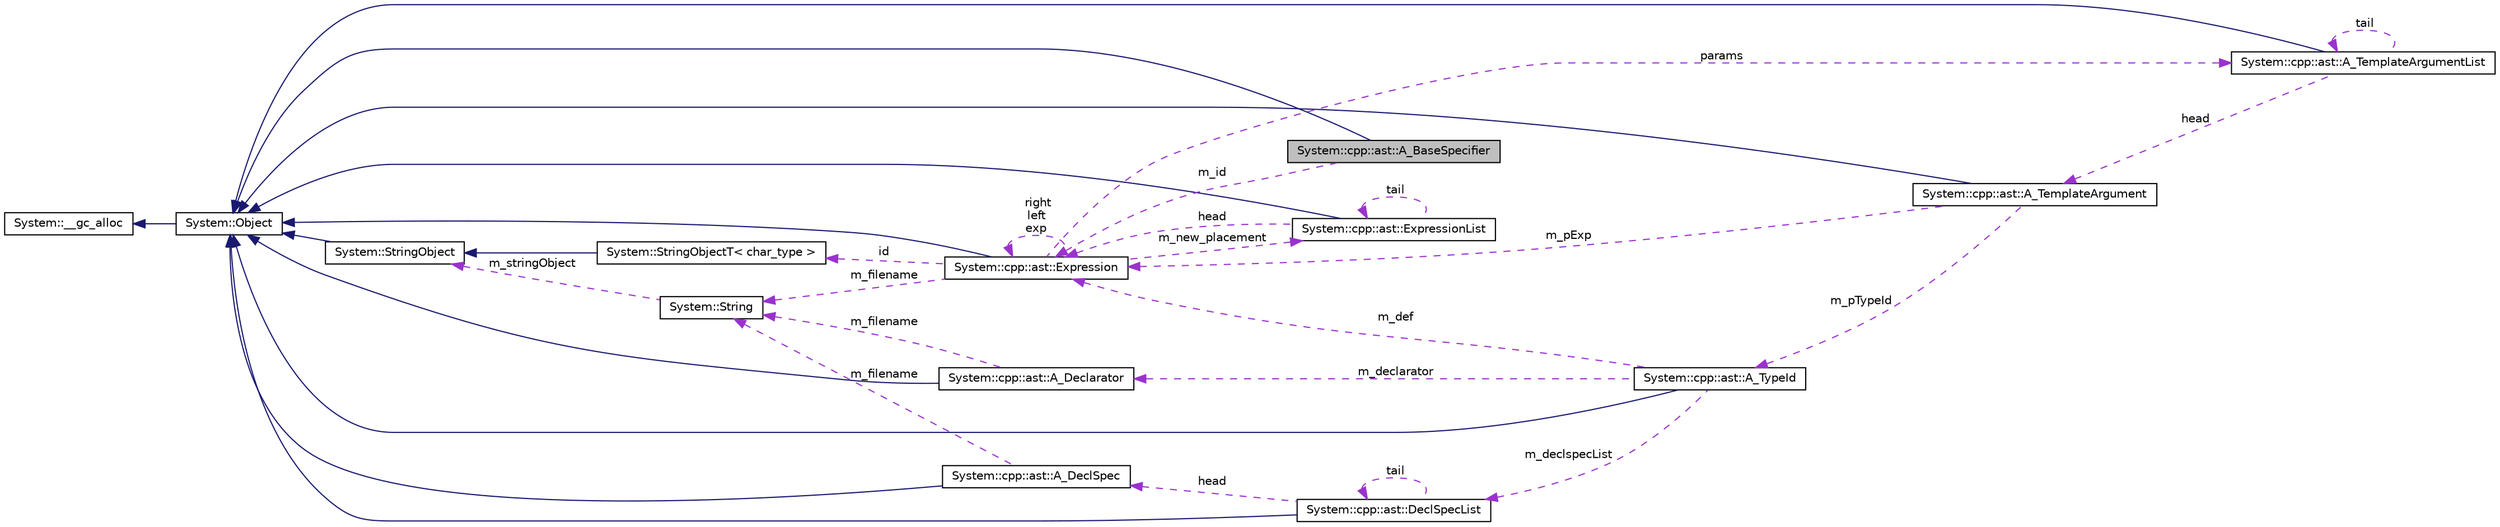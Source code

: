 digraph G
{
  edge [fontname="Helvetica",fontsize="10",labelfontname="Helvetica",labelfontsize="10"];
  node [fontname="Helvetica",fontsize="10",shape=record];
  rankdir="LR";
  Node1 [label="System::cpp::ast::A_BaseSpecifier",height=0.2,width=0.4,color="black", fillcolor="grey75", style="filled" fontcolor="black"];
  Node2 -> Node1 [dir="back",color="midnightblue",fontsize="10",style="solid",fontname="Helvetica"];
  Node2 [label="System::Object",height=0.2,width=0.4,color="black", fillcolor="white", style="filled",URL="$class_system_1_1_object.html"];
  Node3 -> Node2 [dir="back",color="midnightblue",fontsize="10",style="solid",fontname="Helvetica"];
  Node3 [label="System::__gc_alloc",height=0.2,width=0.4,color="black", fillcolor="white", style="filled",URL="$class_system_1_1____gc__alloc.html"];
  Node4 -> Node1 [dir="back",color="darkorchid3",fontsize="10",style="dashed",label=" m_id" ,fontname="Helvetica"];
  Node4 [label="System::cpp::ast::Expression",height=0.2,width=0.4,color="black", fillcolor="white", style="filled",URL="$class_system_1_1cpp_1_1ast_1_1_expression.html"];
  Node2 -> Node4 [dir="back",color="midnightblue",fontsize="10",style="solid",fontname="Helvetica"];
  Node5 -> Node4 [dir="back",color="darkorchid3",fontsize="10",style="dashed",label=" m_filename" ,fontname="Helvetica"];
  Node5 [label="System::String",height=0.2,width=0.4,color="black", fillcolor="white", style="filled",URL="$class_system_1_1_string.html"];
  Node6 -> Node5 [dir="back",color="darkorchid3",fontsize="10",style="dashed",label=" m_stringObject" ,fontname="Helvetica"];
  Node6 [label="System::StringObject",height=0.2,width=0.4,color="black", fillcolor="white", style="filled",URL="$class_system_1_1_string_object.html"];
  Node2 -> Node6 [dir="back",color="midnightblue",fontsize="10",style="solid",fontname="Helvetica"];
  Node7 -> Node4 [dir="back",color="darkorchid3",fontsize="10",style="dashed",label=" m_new_placement" ,fontname="Helvetica"];
  Node7 [label="System::cpp::ast::ExpressionList",height=0.2,width=0.4,color="black", fillcolor="white", style="filled",URL="$class_system_1_1cpp_1_1ast_1_1_expression_list.html"];
  Node2 -> Node7 [dir="back",color="midnightblue",fontsize="10",style="solid",fontname="Helvetica"];
  Node7 -> Node7 [dir="back",color="darkorchid3",fontsize="10",style="dashed",label=" tail" ,fontname="Helvetica"];
  Node4 -> Node7 [dir="back",color="darkorchid3",fontsize="10",style="dashed",label=" head" ,fontname="Helvetica"];
  Node4 -> Node4 [dir="back",color="darkorchid3",fontsize="10",style="dashed",label=" right\nleft\nexp" ,fontname="Helvetica"];
  Node8 -> Node4 [dir="back",color="darkorchid3",fontsize="10",style="dashed",label=" params" ,fontname="Helvetica"];
  Node8 [label="System::cpp::ast::A_TemplateArgumentList",height=0.2,width=0.4,color="black", fillcolor="white", style="filled",URL="$class_system_1_1cpp_1_1ast_1_1_a___template_argument_list.html"];
  Node2 -> Node8 [dir="back",color="midnightblue",fontsize="10",style="solid",fontname="Helvetica"];
  Node8 -> Node8 [dir="back",color="darkorchid3",fontsize="10",style="dashed",label=" tail" ,fontname="Helvetica"];
  Node9 -> Node8 [dir="back",color="darkorchid3",fontsize="10",style="dashed",label=" head" ,fontname="Helvetica"];
  Node9 [label="System::cpp::ast::A_TemplateArgument",height=0.2,width=0.4,color="black", fillcolor="white", style="filled",URL="$class_system_1_1cpp_1_1ast_1_1_a___template_argument.html"];
  Node2 -> Node9 [dir="back",color="midnightblue",fontsize="10",style="solid",fontname="Helvetica"];
  Node10 -> Node9 [dir="back",color="darkorchid3",fontsize="10",style="dashed",label=" m_pTypeId" ,fontname="Helvetica"];
  Node10 [label="System::cpp::ast::A_TypeId",height=0.2,width=0.4,color="black", fillcolor="white", style="filled",URL="$class_system_1_1cpp_1_1ast_1_1_a___type_id.html"];
  Node2 -> Node10 [dir="back",color="midnightblue",fontsize="10",style="solid",fontname="Helvetica"];
  Node11 -> Node10 [dir="back",color="darkorchid3",fontsize="10",style="dashed",label=" m_declspecList" ,fontname="Helvetica"];
  Node11 [label="System::cpp::ast::DeclSpecList",height=0.2,width=0.4,color="black", fillcolor="white", style="filled",URL="$class_system_1_1cpp_1_1ast_1_1_decl_spec_list.html"];
  Node2 -> Node11 [dir="back",color="midnightblue",fontsize="10",style="solid",fontname="Helvetica"];
  Node11 -> Node11 [dir="back",color="darkorchid3",fontsize="10",style="dashed",label=" tail" ,fontname="Helvetica"];
  Node12 -> Node11 [dir="back",color="darkorchid3",fontsize="10",style="dashed",label=" head" ,fontname="Helvetica"];
  Node12 [label="System::cpp::ast::A_DeclSpec",height=0.2,width=0.4,color="black", fillcolor="white", style="filled",URL="$class_system_1_1cpp_1_1ast_1_1_a___decl_spec.html"];
  Node2 -> Node12 [dir="back",color="midnightblue",fontsize="10",style="solid",fontname="Helvetica"];
  Node5 -> Node12 [dir="back",color="darkorchid3",fontsize="10",style="dashed",label=" m_filename" ,fontname="Helvetica"];
  Node13 -> Node10 [dir="back",color="darkorchid3",fontsize="10",style="dashed",label=" m_declarator" ,fontname="Helvetica"];
  Node13 [label="System::cpp::ast::A_Declarator",height=0.2,width=0.4,color="black", fillcolor="white", style="filled",URL="$class_system_1_1cpp_1_1ast_1_1_a___declarator.html"];
  Node2 -> Node13 [dir="back",color="midnightblue",fontsize="10",style="solid",fontname="Helvetica"];
  Node5 -> Node13 [dir="back",color="darkorchid3",fontsize="10",style="dashed",label=" m_filename" ,fontname="Helvetica"];
  Node4 -> Node10 [dir="back",color="darkorchid3",fontsize="10",style="dashed",label=" m_def" ,fontname="Helvetica"];
  Node4 -> Node9 [dir="back",color="darkorchid3",fontsize="10",style="dashed",label=" m_pExp" ,fontname="Helvetica"];
  Node14 -> Node4 [dir="back",color="darkorchid3",fontsize="10",style="dashed",label=" id" ,fontname="Helvetica"];
  Node14 [label="System::StringObjectT\< char_type \>",height=0.2,width=0.4,color="black", fillcolor="white", style="filled",URL="$class_system_1_1_string_object_t.html"];
  Node6 -> Node14 [dir="back",color="midnightblue",fontsize="10",style="solid",fontname="Helvetica"];
}
